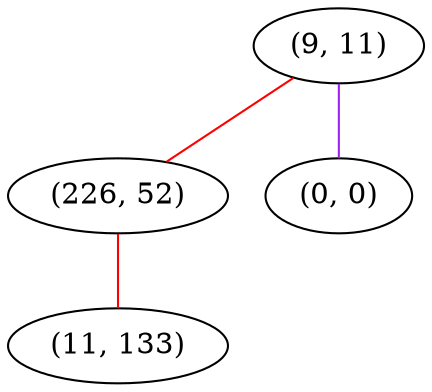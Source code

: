 graph "" {
"(9, 11)";
"(226, 52)";
"(0, 0)";
"(11, 133)";
"(9, 11)" -- "(0, 0)"  [color=purple, key=0, weight=4];
"(9, 11)" -- "(226, 52)"  [color=red, key=0, weight=1];
"(226, 52)" -- "(11, 133)"  [color=red, key=0, weight=1];
}
